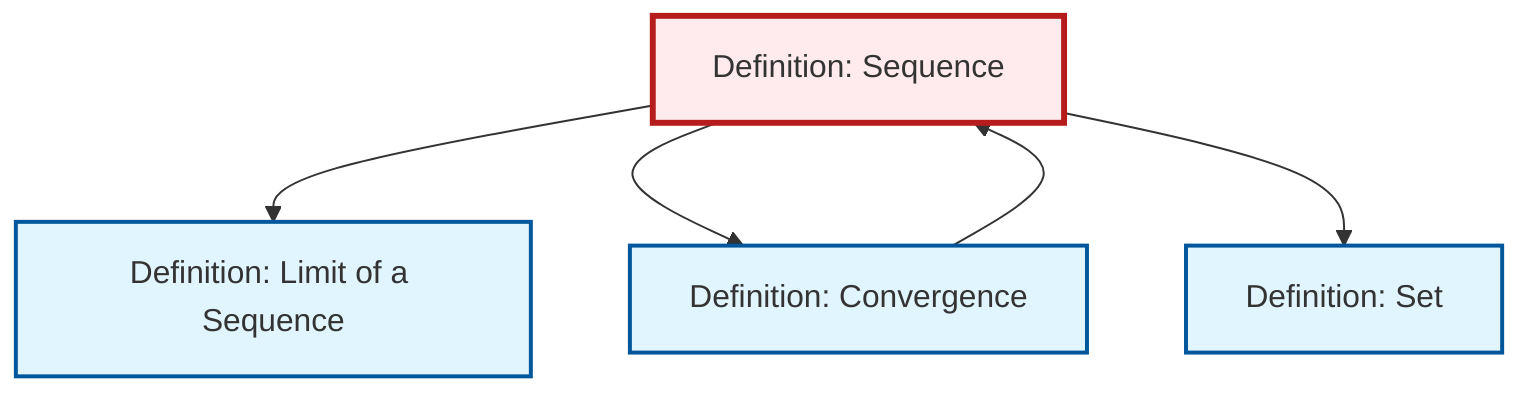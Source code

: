 graph TD
    classDef definition fill:#e1f5fe,stroke:#01579b,stroke-width:2px
    classDef theorem fill:#f3e5f5,stroke:#4a148c,stroke-width:2px
    classDef axiom fill:#fff3e0,stroke:#e65100,stroke-width:2px
    classDef example fill:#e8f5e9,stroke:#1b5e20,stroke-width:2px
    classDef current fill:#ffebee,stroke:#b71c1c,stroke-width:3px
    def-sequence["Definition: Sequence"]:::definition
    def-set["Definition: Set"]:::definition
    def-convergence["Definition: Convergence"]:::definition
    def-limit["Definition: Limit of a Sequence"]:::definition
    def-convergence --> def-sequence
    def-sequence --> def-limit
    def-sequence --> def-convergence
    def-sequence --> def-set
    class def-sequence current